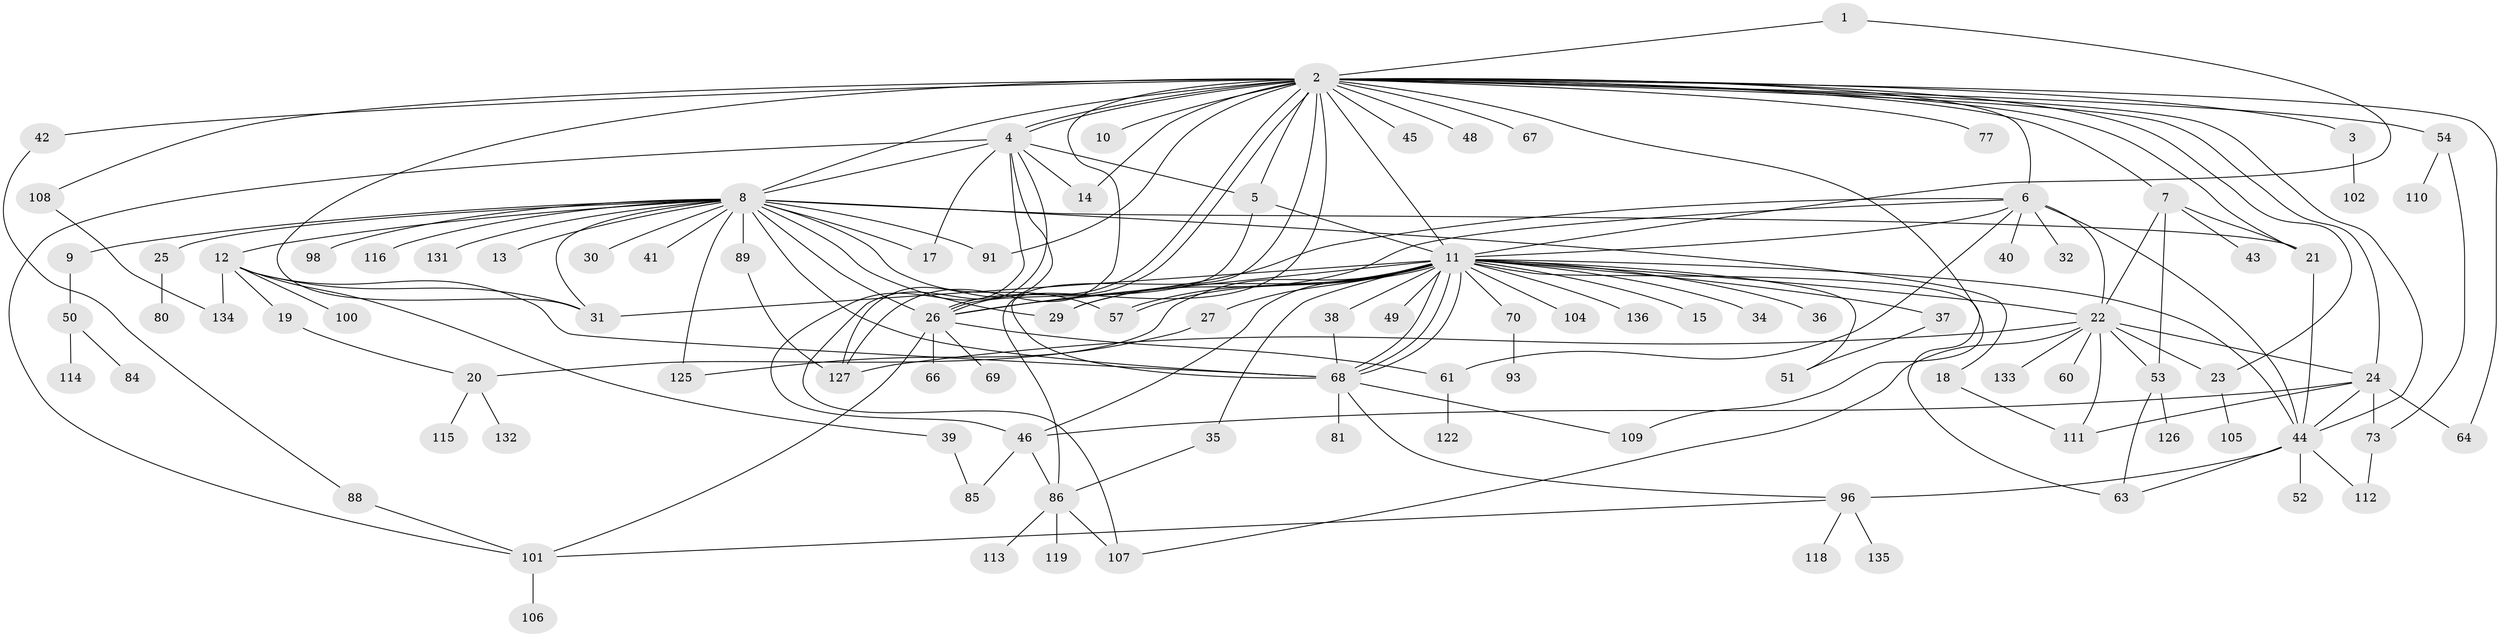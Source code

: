 // Generated by graph-tools (version 1.1) at 2025/23/03/03/25 07:23:49]
// undirected, 101 vertices, 165 edges
graph export_dot {
graph [start="1"]
  node [color=gray90,style=filled];
  1 [super="+87"];
  2 [super="+97"];
  3;
  4 [super="+78"];
  5 [super="+55"];
  6;
  7 [super="+16"];
  8 [super="+47"];
  9;
  10;
  11 [super="+94"];
  12 [super="+28"];
  13;
  14;
  15;
  17;
  18;
  19;
  20 [super="+59"];
  21;
  22 [super="+33"];
  23 [super="+92"];
  24 [super="+58"];
  25;
  26 [super="+72"];
  27;
  29 [super="+79"];
  30;
  31 [super="+74"];
  32 [super="+75"];
  34;
  35;
  36;
  37;
  38 [super="+62"];
  39 [super="+76"];
  40;
  41 [super="+90"];
  42 [super="+103"];
  43;
  44 [super="+124"];
  45;
  46 [super="+71"];
  48;
  49;
  50 [super="+82"];
  51 [super="+65"];
  52;
  53 [super="+56"];
  54 [super="+83"];
  57;
  60;
  61 [super="+99"];
  63 [super="+117"];
  64;
  66;
  67;
  68 [super="+120"];
  69;
  70;
  73 [super="+95"];
  77;
  80;
  81;
  84;
  85;
  86 [super="+121"];
  88;
  89 [super="+128"];
  91;
  93;
  96;
  98;
  100 [super="+123"];
  101;
  102;
  104;
  105;
  106;
  107;
  108;
  109;
  110;
  111;
  112;
  113;
  114;
  115;
  116;
  118;
  119;
  122;
  125 [super="+129"];
  126;
  127 [super="+130"];
  131;
  132;
  133;
  134;
  135;
  136;
  1 -- 2;
  1 -- 11;
  2 -- 3;
  2 -- 4 [weight=2];
  2 -- 4;
  2 -- 5 [weight=2];
  2 -- 6;
  2 -- 7;
  2 -- 8;
  2 -- 10;
  2 -- 11;
  2 -- 14;
  2 -- 21;
  2 -- 24;
  2 -- 26;
  2 -- 26;
  2 -- 42;
  2 -- 44;
  2 -- 45;
  2 -- 48;
  2 -- 54;
  2 -- 64;
  2 -- 67;
  2 -- 68;
  2 -- 77;
  2 -- 86 [weight=2];
  2 -- 91;
  2 -- 108;
  2 -- 109;
  2 -- 127;
  2 -- 23;
  2 -- 31;
  3 -- 102;
  4 -- 8 [weight=2];
  4 -- 14;
  4 -- 17;
  4 -- 101;
  4 -- 127;
  4 -- 107;
  4 -- 46;
  4 -- 5;
  5 -- 26;
  5 -- 11;
  6 -- 11;
  6 -- 22;
  6 -- 26 [weight=2];
  6 -- 32;
  6 -- 40;
  6 -- 44;
  6 -- 61 [weight=2];
  6 -- 29;
  7 -- 21;
  7 -- 43;
  7 -- 22;
  7 -- 53;
  8 -- 9;
  8 -- 12;
  8 -- 13;
  8 -- 17;
  8 -- 18;
  8 -- 25;
  8 -- 30;
  8 -- 31;
  8 -- 41;
  8 -- 57;
  8 -- 89;
  8 -- 131;
  8 -- 98;
  8 -- 68;
  8 -- 116;
  8 -- 21;
  8 -- 26;
  8 -- 91;
  8 -- 125;
  8 -- 29;
  9 -- 50;
  11 -- 15;
  11 -- 20 [weight=2];
  11 -- 22;
  11 -- 26;
  11 -- 27;
  11 -- 29;
  11 -- 31 [weight=2];
  11 -- 34;
  11 -- 35;
  11 -- 36;
  11 -- 37;
  11 -- 38;
  11 -- 46;
  11 -- 49;
  11 -- 51;
  11 -- 57;
  11 -- 57;
  11 -- 68;
  11 -- 68;
  11 -- 68;
  11 -- 70;
  11 -- 104;
  11 -- 136;
  11 -- 63;
  11 -- 44;
  12 -- 19;
  12 -- 31;
  12 -- 39;
  12 -- 68 [weight=2];
  12 -- 100;
  12 -- 134;
  18 -- 111;
  19 -- 20;
  20 -- 115;
  20 -- 132;
  21 -- 44;
  22 -- 23;
  22 -- 53;
  22 -- 60;
  22 -- 107;
  22 -- 111;
  22 -- 127;
  22 -- 133;
  22 -- 24;
  23 -- 105;
  24 -- 46;
  24 -- 64;
  24 -- 73;
  24 -- 44;
  24 -- 111;
  25 -- 80;
  26 -- 61 [weight=2];
  26 -- 66;
  26 -- 69;
  26 -- 101;
  27 -- 125;
  35 -- 86;
  37 -- 51;
  38 -- 68;
  39 -- 85;
  42 -- 88;
  44 -- 52;
  44 -- 63;
  44 -- 112;
  44 -- 96;
  46 -- 85;
  46 -- 86;
  50 -- 84;
  50 -- 114;
  53 -- 126;
  53 -- 63;
  54 -- 73;
  54 -- 110;
  61 -- 122;
  68 -- 81;
  68 -- 96;
  68 -- 109;
  70 -- 93;
  73 -- 112;
  86 -- 107;
  86 -- 113;
  86 -- 119;
  88 -- 101;
  89 -- 127;
  96 -- 101;
  96 -- 118;
  96 -- 135;
  101 -- 106;
  108 -- 134;
}
